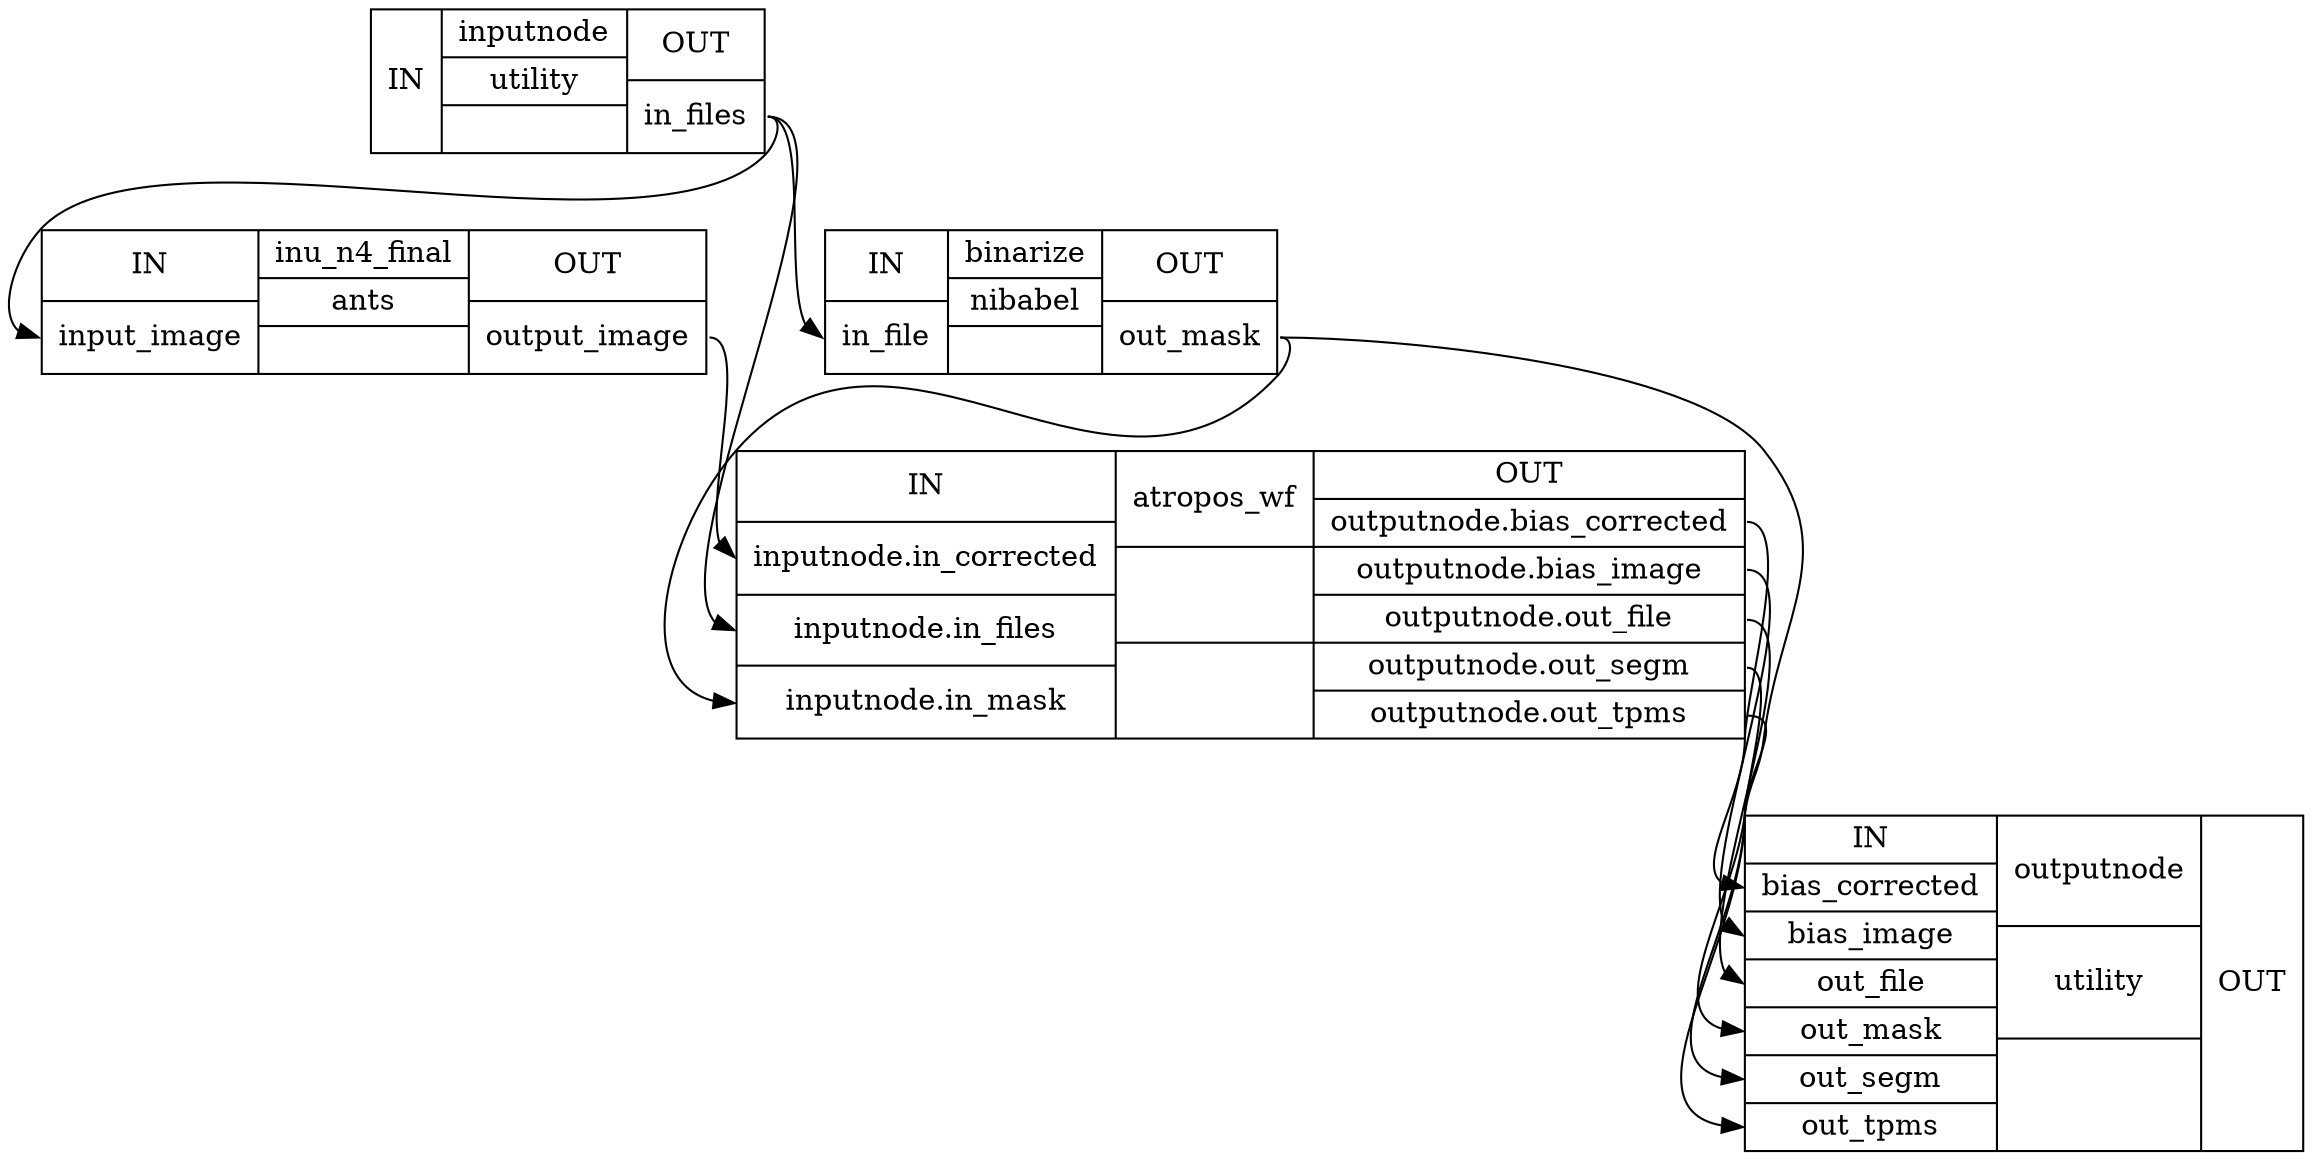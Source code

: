 digraph structs {
node [shape=record];
n4_only_wfinputnode [label="{IN}|{ inputnode | utility |  }|{OUT|<outinfiles> in_files}"];
n4_only_wfinu_n4_final [label="{IN|<ininputimage> input_image}|{ inu_n4_final | ants |  }|{OUT|<outoutputimage> output_image}"];
n4_only_wfbinarize [label="{IN|<ininfile> in_file}|{ binarize | nibabel |  }|{OUT|<outoutmask> out_mask}"];
n4_only_wfatropos_wf [label="{IN|<ininputnodeincorrected> inputnode.in_corrected|<ininputnodeinfiles> inputnode.in_files|<ininputnodeinmask> inputnode.in_mask}|{ atropos_wf |  |  }|{OUT|<outoutputnodebiascorrected> outputnode.bias_corrected|<outoutputnodebiasimage> outputnode.bias_image|<outoutputnodeoutfile> outputnode.out_file|<outoutputnodeoutsegm> outputnode.out_segm|<outoutputnodeouttpms> outputnode.out_tpms}"];
n4_only_wfoutputnode [label="{IN|<inbiascorrected> bias_corrected|<inbiasimage> bias_image|<inoutfile> out_file|<inoutmask> out_mask|<inoutsegm> out_segm|<inouttpms> out_tpms}|{ outputnode | utility |  }|{OUT}"];
n4_only_wfatropos_wf:outoutputnodebiascorrected:e -> n4_only_wfoutputnode:inbiascorrected:w;
n4_only_wfatropos_wf:outoutputnodebiasimage:e -> n4_only_wfoutputnode:inbiasimage:w;
n4_only_wfatropos_wf:outoutputnodeoutfile:e -> n4_only_wfoutputnode:inoutfile:w;
n4_only_wfatropos_wf:outoutputnodeoutsegm:e -> n4_only_wfoutputnode:inoutsegm:w;
n4_only_wfatropos_wf:outoutputnodeouttpms:e -> n4_only_wfoutputnode:inouttpms:w;
n4_only_wfbinarize:outoutmask:e -> n4_only_wfatropos_wf:ininputnodeinmask:w;
n4_only_wfbinarize:outoutmask:e -> n4_only_wfoutputnode:inoutmask:w;
n4_only_wfinputnode:outinfiles:e -> n4_only_wfatropos_wf:ininputnodeinfiles:w;
n4_only_wfinputnode:outinfiles:e -> n4_only_wfbinarize:ininfile:w;
n4_only_wfinputnode:outinfiles:e -> n4_only_wfinu_n4_final:ininputimage:w;
n4_only_wfinu_n4_final:outoutputimage:e -> n4_only_wfatropos_wf:ininputnodeincorrected:w;
}